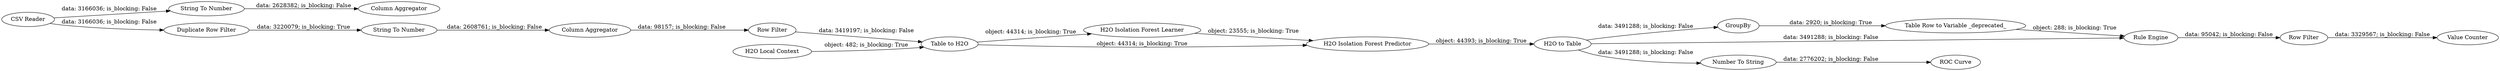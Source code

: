 digraph {
	"7467422584783239151_3" [label="String To Number"]
	"5724450046826172161_16" [label="H2O Local Context"]
	"5724450046826172161_30" [label="Row Filter"]
	"7467422584783239151_23" [label="Row Filter"]
	"5724450046826172161_9" [label=GroupBy]
	"5724450046826172161_38" [label="String To Number"]
	"5724450046826172161_37" [label="Duplicate Row Filter"]
	"5724450046826172161_39" [label="Table to H2O"]
	"5724450046826172161_36" [label="Column Aggregator"]
	"6463600663328640058_25" [label="Column Aggregator"]
	"5724450046826172161_15" [label="Table Row to Variable _deprecated_"]
	"7467422584783239151_1" [label="CSV Reader"]
	"5724450046826172161_20" [label="ROC Curve"]
	"5724450046826172161_11" [label="Rule Engine"]
	"5724450046826172161_18" [label="H2O Isolation Forest Learner"]
	"5724450046826172161_19" [label="Number To String"]
	"7467422584783239151_40" [label="Value Counter"]
	"5724450046826172161_17" [label="H2O to Table"]
	"5724450046826172161_6" [label="H2O Isolation Forest Predictor"]
	"5724450046826172161_9" -> "5724450046826172161_15" [label="data: 2920; is_blocking: True"]
	"5724450046826172161_18" -> "5724450046826172161_6" [label="object: 23555; is_blocking: True"]
	"5724450046826172161_30" -> "5724450046826172161_39" [label="data: 3419197; is_blocking: False"]
	"5724450046826172161_17" -> "5724450046826172161_11" [label="data: 3491288; is_blocking: False"]
	"5724450046826172161_17" -> "5724450046826172161_19" [label="data: 3491288; is_blocking: False"]
	"5724450046826172161_38" -> "5724450046826172161_36" [label="data: 2608761; is_blocking: False"]
	"5724450046826172161_16" -> "5724450046826172161_39" [label="object: 482; is_blocking: True"]
	"5724450046826172161_15" -> "5724450046826172161_11" [label="object: 288; is_blocking: True"]
	"5724450046826172161_6" -> "5724450046826172161_17" [label="object: 44393; is_blocking: True"]
	"5724450046826172161_36" -> "5724450046826172161_30" [label="data: 98157; is_blocking: False"]
	"5724450046826172161_37" -> "5724450046826172161_38" [label="data: 3220079; is_blocking: True"]
	"7467422584783239151_1" -> "5724450046826172161_37" [label="data: 3166036; is_blocking: False"]
	"7467422584783239151_23" -> "7467422584783239151_40" [label="data: 3329567; is_blocking: False"]
	"7467422584783239151_1" -> "7467422584783239151_3" [label="data: 3166036; is_blocking: False"]
	"5724450046826172161_17" -> "5724450046826172161_9" [label="data: 3491288; is_blocking: False"]
	"5724450046826172161_39" -> "5724450046826172161_6" [label="object: 44314; is_blocking: True"]
	"5724450046826172161_19" -> "5724450046826172161_20" [label="data: 2776202; is_blocking: False"]
	"7467422584783239151_3" -> "6463600663328640058_25" [label="data: 2628382; is_blocking: False"]
	"5724450046826172161_11" -> "7467422584783239151_23" [label="data: 95042; is_blocking: False"]
	"5724450046826172161_39" -> "5724450046826172161_18" [label="object: 44314; is_blocking: True"]
	rankdir=LR
}
